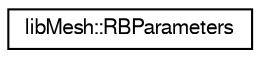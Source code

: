 digraph "Graphical Class Hierarchy"
{
  edge [fontname="FreeSans",fontsize="10",labelfontname="FreeSans",labelfontsize="10"];
  node [fontname="FreeSans",fontsize="10",shape=record];
  rankdir="LR";
  Node1 [label="libMesh::RBParameters",height=0.2,width=0.4,color="black", fillcolor="white", style="filled",URL="$classlibMesh_1_1RBParameters.html"];
}
